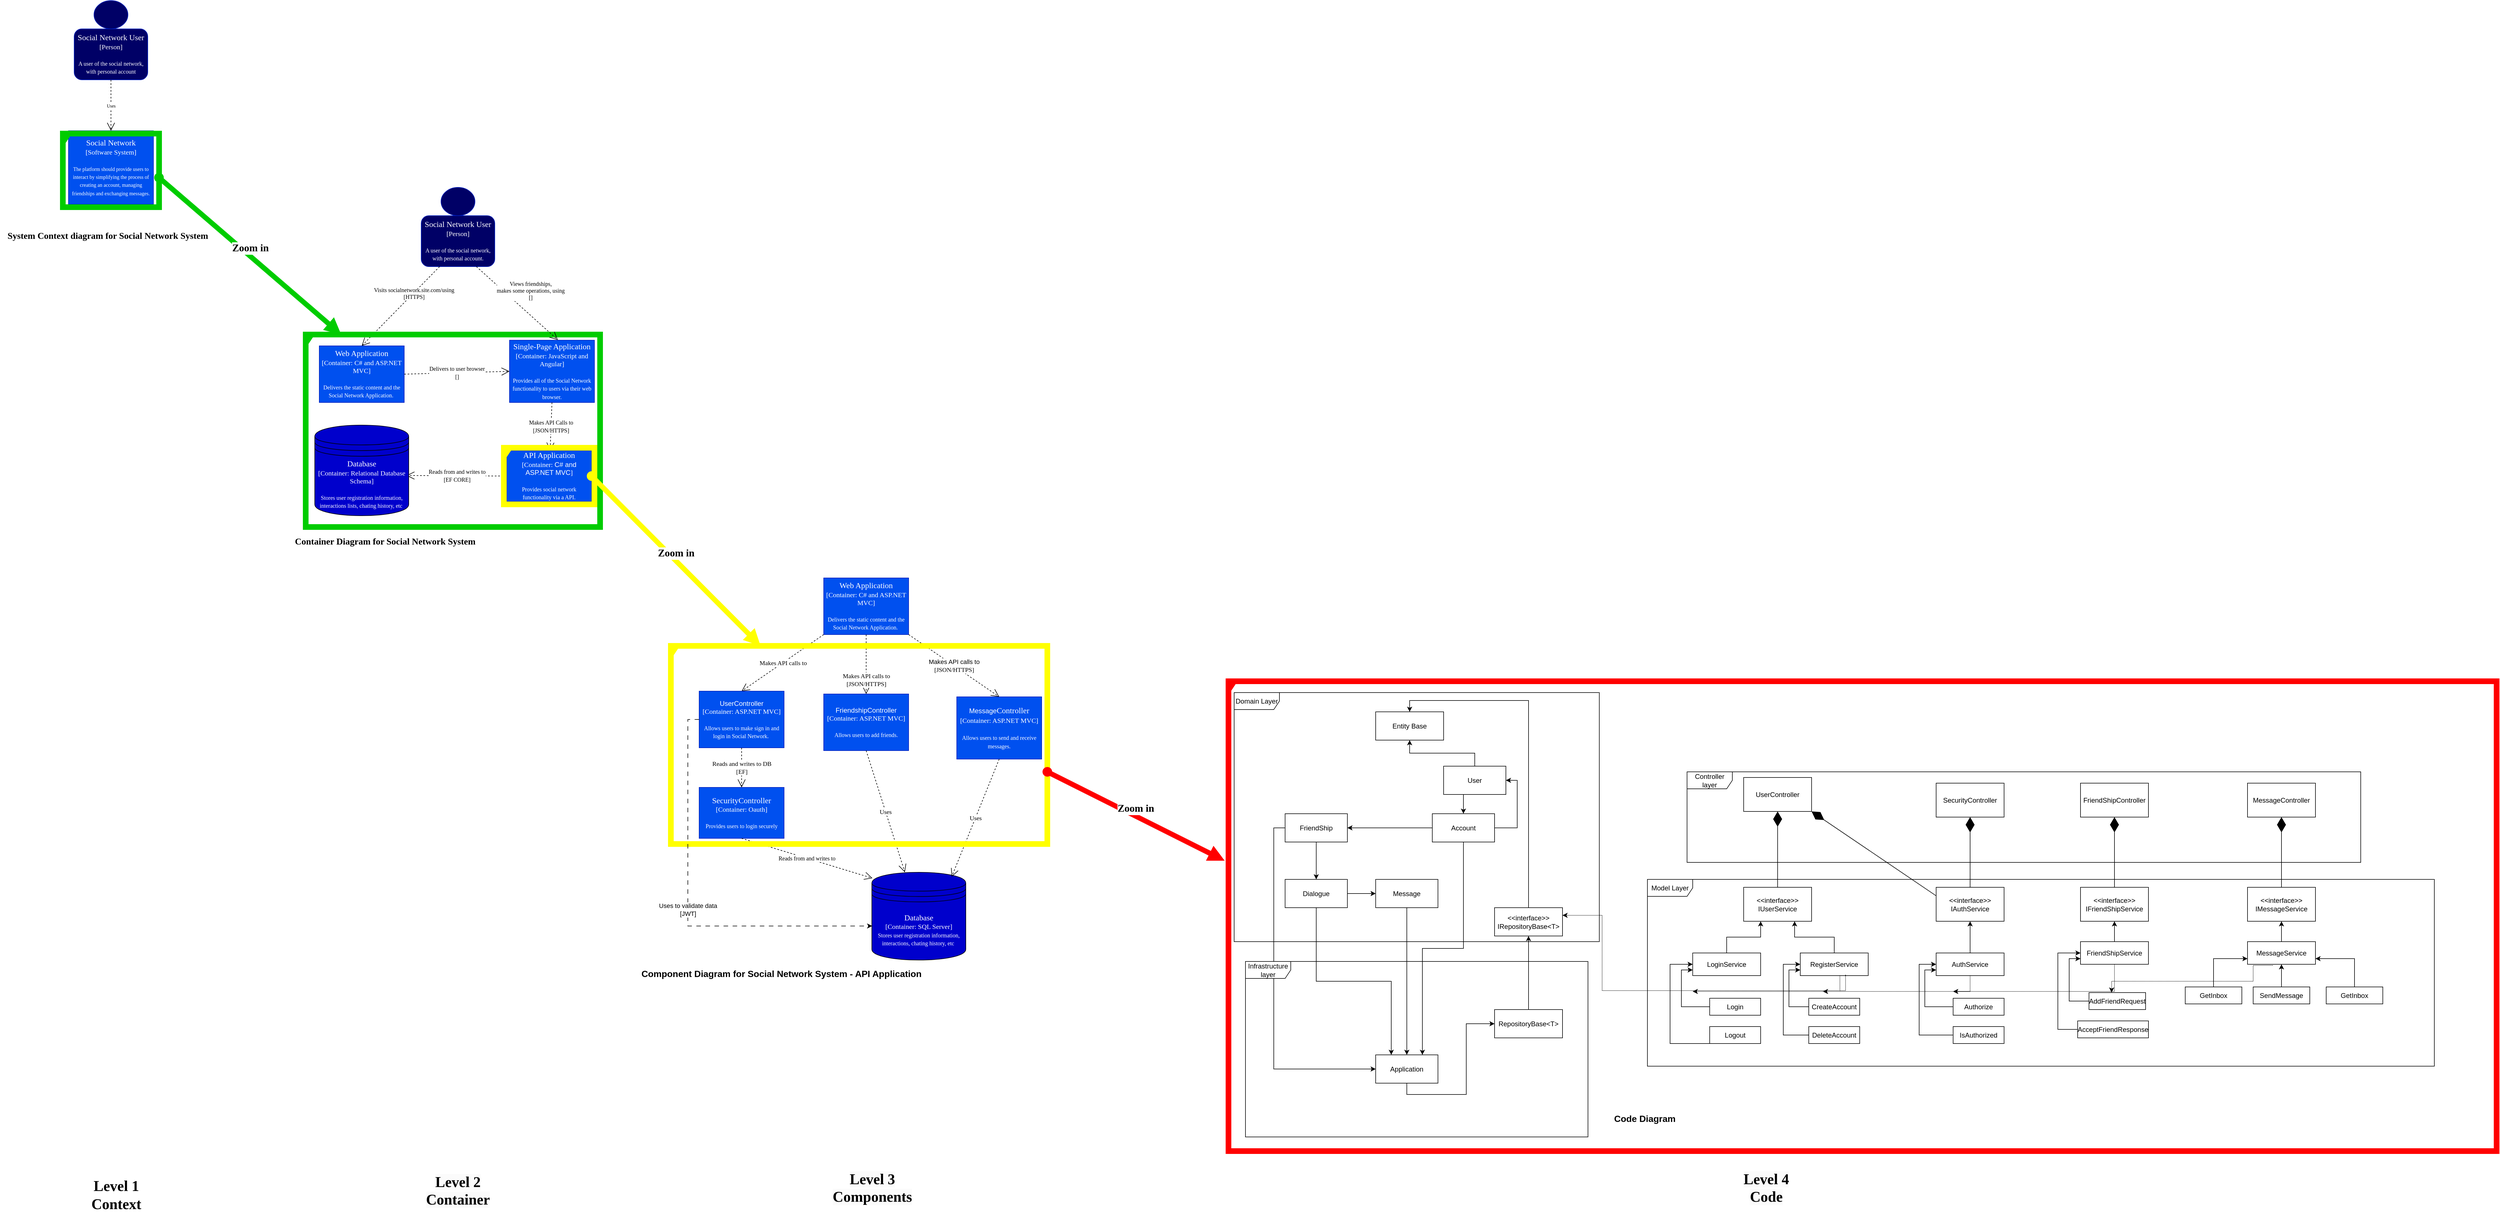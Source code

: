 <mxfile version="22.0.3" type="device">
  <diagram name="Страница — 1" id="PFwNMbAUwVFmRPbhzIcL">
    <mxGraphModel dx="788" dy="968" grid="1" gridSize="10" guides="1" tooltips="1" connect="1" arrows="1" fold="1" page="1" pageScale="1" pageWidth="827" pageHeight="1169" math="0" shadow="0">
      <root>
        <mxCell id="0" />
        <mxCell id="1" parent="0" />
        <mxCell id="BY-3at06x09aHT966IcW-1" value="&lt;font face=&quot;Times New Roman&quot;&gt;&lt;font style=&quot;font-size: 14px;&quot;&gt;Social Network User&lt;/font&gt;&lt;br&gt;&lt;font style=&quot;font-size: 12px;&quot;&gt;[Person]&lt;br&gt;&lt;/font&gt;&lt;/font&gt;&lt;br&gt;&lt;font face=&quot;Verdana&quot; style=&quot;font-size: 10px;&quot;&gt;A user of the social network, with personal account&lt;/font&gt;" style="rounded=1;whiteSpace=wrap;html=1;fillColor=#000066;fontColor=#ffffff;strokeColor=#001DBC;" parent="1" vertex="1">
          <mxGeometry x="1151" y="70" width="130" height="90" as="geometry" />
        </mxCell>
        <mxCell id="BY-3at06x09aHT966IcW-2" value="" style="ellipse;whiteSpace=wrap;html=1;fillColor=#000066;fontColor=#ffffff;strokeColor=#001DBC;" parent="1" vertex="1">
          <mxGeometry x="1186" y="20" width="60" height="50" as="geometry" />
        </mxCell>
        <mxCell id="BY-3at06x09aHT966IcW-5" value="&lt;font face=&quot;Verdana&quot;&gt;&lt;span style=&quot;font-size: 8px;&quot;&gt;Uses&lt;/span&gt;&lt;/font&gt;" style="endArrow=open;endSize=12;dashed=1;html=1;rounded=0;exitX=0.5;exitY=1;exitDx=0;exitDy=0;" parent="1" source="BY-3at06x09aHT966IcW-1" edge="1">
          <mxGeometry width="160" relative="1" as="geometry">
            <mxPoint x="1151" y="190" as="sourcePoint" />
            <mxPoint x="1216" y="250" as="targetPoint" />
          </mxGeometry>
        </mxCell>
        <mxCell id="BY-3at06x09aHT966IcW-6" value="&lt;font style=&quot;&quot; face=&quot;Times New Roman&quot;&gt;&lt;span style=&quot;font-size: 14px;&quot;&gt;Social Network&lt;/span&gt;&lt;br&gt;&lt;font style=&quot;font-size: 12px;&quot;&gt;[Software System]&lt;/font&gt;&lt;/font&gt;&lt;br&gt;&lt;br&gt;&lt;font style=&quot;font-size: 9px;&quot;&gt;&lt;font style=&quot;font-size: 9px;&quot; face=&quot;Verdana&quot;&gt;The platform should provide users to interact by simplifying the process of creating an account, managing friendships and exchanging messages&lt;/font&gt;.&lt;/font&gt;" style="html=1;whiteSpace=wrap;fillColor=#0050ef;fontColor=#ffffff;strokeColor=#001DBC;" parent="1" vertex="1">
          <mxGeometry x="1141" y="250" width="150" height="130" as="geometry" />
        </mxCell>
        <mxCell id="BY-3at06x09aHT966IcW-10" value="&lt;font face=&quot;Times New Roman&quot; style=&quot;font-size: 18px;&quot;&gt;&lt;b&gt;Zoom in&lt;/b&gt;&lt;/font&gt;" style="html=1;verticalAlign=bottom;startArrow=oval;startFill=1;endArrow=block;startSize=8;curved=0;rounded=0;exitX=0.999;exitY=0.598;exitDx=0;exitDy=0;strokeWidth=9;strokeColor=#00CC00;exitPerimeter=0;" parent="1" source="BY-3at06x09aHT966IcW-58" target="BY-3at06x09aHT966IcW-32" edge="1">
          <mxGeometry width="60" relative="1" as="geometry">
            <mxPoint x="1300" y="680" as="sourcePoint" />
            <mxPoint x="1700" y="1090" as="targetPoint" />
          </mxGeometry>
        </mxCell>
        <mxCell id="BY-3at06x09aHT966IcW-11" value="System Context diagram for Social Network System" style="text;html=1;align=center;verticalAlign=middle;resizable=0;points=[];autosize=1;strokeColor=none;fillColor=none;fontStyle=1;fontFamily=Times New Roman;fontSize=16;" parent="1" vertex="1">
          <mxGeometry x="1020" y="420" width="380" height="30" as="geometry" />
        </mxCell>
        <mxCell id="BY-3at06x09aHT966IcW-12" value="Level 1&lt;br style=&quot;font-size: 26px;&quot;&gt;Context" style="text;html=1;align=center;verticalAlign=middle;resizable=0;points=[];autosize=1;strokeColor=none;fillColor=none;fontSize=26;fontStyle=1;fontFamily=Times New Roman;" parent="1" vertex="1">
          <mxGeometry x="1170" y="2090" width="110" height="80" as="geometry" />
        </mxCell>
        <mxCell id="BY-3at06x09aHT966IcW-18" value="&lt;font face=&quot;Times New Roman&quot;&gt;&lt;font style=&quot;font-size: 14px;&quot;&gt;Social Network User&lt;/font&gt;&lt;br&gt;[Person]&lt;br&gt;&lt;/font&gt;&lt;br&gt;&lt;font face=&quot;Verdana&quot; style=&quot;font-size: 10px;&quot;&gt;A user of the social network, with personal account.&lt;/font&gt;" style="rounded=1;whiteSpace=wrap;html=1;fillColor=#000066;fontColor=#ffffff;strokeColor=#001DBC;" parent="1" vertex="1">
          <mxGeometry x="1764" y="400" width="130" height="90" as="geometry" />
        </mxCell>
        <mxCell id="BY-3at06x09aHT966IcW-19" value="" style="ellipse;whiteSpace=wrap;html=1;fillColor=#000066;fontColor=#ffffff;strokeColor=#001DBC;" parent="1" vertex="1">
          <mxGeometry x="1799" y="350" width="60" height="50" as="geometry" />
        </mxCell>
        <mxCell id="BY-3at06x09aHT966IcW-22" value="&lt;font face=&quot;Verdana&quot;&gt;Visits socialnetwork.site.com/using&lt;br&gt;[HTTPS]&lt;br&gt;&lt;/font&gt;" style="endArrow=open;endSize=12;dashed=1;html=1;rounded=0;exitX=0.25;exitY=1;exitDx=0;exitDy=0;entryX=0.5;entryY=0;entryDx=0;entryDy=0;fontSize=10;" parent="1" source="BY-3at06x09aHT966IcW-18" target="BY-3at06x09aHT966IcW-23" edge="1">
          <mxGeometry x="-0.333" width="160" relative="1" as="geometry">
            <mxPoint x="1580" y="460" as="sourcePoint" />
            <mxPoint x="1659" y="640" as="targetPoint" />
            <mxPoint as="offset" />
          </mxGeometry>
        </mxCell>
        <mxCell id="BY-3at06x09aHT966IcW-23" value="&lt;font face=&quot;Times New Roman&quot; style=&quot;&quot;&gt;&lt;font style=&quot;font-size: 14px;&quot;&gt;Web Application&lt;/font&gt;&lt;br&gt;&lt;font style=&quot;font-size: 12px;&quot;&gt;[Container: C# and ASP.NET MVC]&lt;br&gt;&lt;/font&gt;&lt;/font&gt;&lt;font style=&quot;font-size: 11px;&quot;&gt;&lt;br&gt;&lt;/font&gt;&lt;font size=&quot;1&quot; face=&quot;Verdana&quot;&gt;Delivers the static content and the Social Network Application.&amp;nbsp;&lt;/font&gt;" style="html=1;whiteSpace=wrap;fillColor=#0050ef;fontColor=#ffffff;strokeColor=#001DBC;" parent="1" vertex="1">
          <mxGeometry x="1584" y="630" width="150" height="100" as="geometry" />
        </mxCell>
        <mxCell id="BY-3at06x09aHT966IcW-24" value="&lt;font face=&quot;Verdana&quot; style=&quot;font-size: 10px;&quot;&gt;Delivers to user browser&lt;br&gt;[]&lt;br&gt;&lt;/font&gt;" style="endArrow=open;endSize=12;dashed=1;html=1;rounded=0;exitX=1;exitY=0.5;exitDx=0;exitDy=0;entryX=0;entryY=0.5;entryDx=0;entryDy=0;" parent="1" source="BY-3at06x09aHT966IcW-23" target="BY-3at06x09aHT966IcW-25" edge="1">
          <mxGeometry x="0.004" width="160" relative="1" as="geometry">
            <mxPoint x="1470" y="570" as="sourcePoint" />
            <mxPoint x="1500" y="645" as="targetPoint" />
            <mxPoint as="offset" />
          </mxGeometry>
        </mxCell>
        <mxCell id="BY-3at06x09aHT966IcW-25" value="&lt;font face=&quot;Times New Roman&quot; style=&quot;&quot;&gt;&lt;font style=&quot;font-size: 14px;&quot;&gt;Single-Page Application&lt;/font&gt;&lt;br&gt;&lt;font style=&quot;font-size: 12px;&quot;&gt;[Container: JavaScript and Angular]&lt;br&gt;&lt;/font&gt;&lt;/font&gt;&lt;br&gt;&lt;font size=&quot;1&quot; face=&quot;Verdana&quot;&gt;Provides all of the Social Network functionality to users via their web browser.&lt;/font&gt;" style="html=1;whiteSpace=wrap;fillColor=#0050ef;fontColor=#ffffff;strokeColor=#001DBC;" parent="1" vertex="1">
          <mxGeometry x="1920" y="620" width="150" height="110" as="geometry" />
        </mxCell>
        <mxCell id="BY-3at06x09aHT966IcW-26" value="&lt;font face=&quot;Times New Roman&quot;&gt;&lt;font style=&quot;font-size: 14px;&quot;&gt;API Application&lt;/font&gt;&lt;br&gt;&lt;font style=&quot;font-size: 12px;&quot;&gt;[Container:&amp;nbsp;&lt;/font&gt;&lt;/font&gt;C# and ASP.NET MVC&lt;font face=&quot;Times New Roman&quot;&gt;&lt;font style=&quot;font-size: 12px;&quot;&gt;]&lt;br&gt;&lt;/font&gt;&lt;/font&gt;&lt;br&gt;&lt;font face=&quot;Verdana&quot;&gt;&lt;font size=&quot;1&quot; style=&quot;&quot;&gt;Provides social network functionality via a API&lt;/font&gt;&lt;font style=&quot;font-size: 11px;&quot;&gt;.&lt;/font&gt;&lt;/font&gt;" style="html=1;whiteSpace=wrap;fillColor=#0050ef;fontColor=#ffffff;strokeColor=#001DBC;" parent="1" vertex="1">
          <mxGeometry x="1915" y="815" width="150" height="90" as="geometry" />
        </mxCell>
        <mxCell id="BY-3at06x09aHT966IcW-27" value="&lt;font face=&quot;Verdana&quot; style=&quot;font-size: 10px;&quot;&gt;Makes API Calls to&lt;br&gt;[JSON/HTTPS]&lt;br&gt;&lt;/font&gt;" style="endArrow=open;endSize=12;dashed=1;html=1;rounded=0;exitX=0.5;exitY=1;exitDx=0;exitDy=0;" parent="1" source="BY-3at06x09aHT966IcW-25" target="BY-3at06x09aHT966IcW-26" edge="1">
          <mxGeometry width="160" relative="1" as="geometry">
            <mxPoint x="1410" y="790" as="sourcePoint" />
            <mxPoint x="1570" y="790" as="targetPoint" />
          </mxGeometry>
        </mxCell>
        <mxCell id="BY-3at06x09aHT966IcW-29" value="&lt;font face=&quot;Verdana&quot; style=&quot;font-size: 10px;&quot;&gt;Reads from and writes to&lt;br&gt;[EF CORE]&lt;br&gt;&lt;/font&gt;" style="endArrow=open;endSize=12;dashed=1;html=1;rounded=0;exitX=0;exitY=0.5;exitDx=0;exitDy=0;entryX=0.976;entryY=0.556;entryDx=0;entryDy=0;entryPerimeter=0;" parent="1" source="BY-3at06x09aHT966IcW-26" target="BY-3at06x09aHT966IcW-45" edge="1">
          <mxGeometry x="-0.001" width="160" relative="1" as="geometry">
            <mxPoint x="1420" y="770" as="sourcePoint" />
            <mxPoint x="1734" y="860.0" as="targetPoint" />
            <mxPoint as="offset" />
          </mxGeometry>
        </mxCell>
        <mxCell id="BY-3at06x09aHT966IcW-30" value="Container Diagram for Social Network System" style="text;html=1;align=center;verticalAlign=middle;resizable=0;points=[];autosize=1;strokeColor=none;fillColor=none;fontStyle=1;fontFamily=Times New Roman;fontSize=16;" parent="1" vertex="1">
          <mxGeometry x="1530" y="960" width="340" height="30" as="geometry" />
        </mxCell>
        <mxCell id="BY-3at06x09aHT966IcW-31" value="&lt;span style=&quot;color: rgb(0, 0, 0); font-family: &amp;quot;Times New Roman&amp;quot;; font-size: 26px; font-style: normal; font-variant-ligatures: normal; font-variant-caps: normal; font-weight: 700; letter-spacing: normal; orphans: 2; text-indent: 0px; text-transform: none; widows: 2; word-spacing: 0px; -webkit-text-stroke-width: 0px; background-color: rgb(251, 251, 251); text-decoration-thickness: initial; text-decoration-style: initial; text-decoration-color: initial; float: none; display: inline !important;&quot;&gt;Level 2&lt;/span&gt;&lt;br style=&quot;border-color: var(--border-color); color: rgb(0, 0, 0); font-family: &amp;quot;Times New Roman&amp;quot;; font-size: 26px; font-style: normal; font-variant-ligatures: normal; font-variant-caps: normal; font-weight: 700; letter-spacing: normal; orphans: 2; text-indent: 0px; text-transform: none; widows: 2; word-spacing: 0px; -webkit-text-stroke-width: 0px; background-color: rgb(251, 251, 251); text-decoration-thickness: initial; text-decoration-style: initial; text-decoration-color: initial;&quot;&gt;&lt;span style=&quot;color: rgb(0, 0, 0); font-family: &amp;quot;Times New Roman&amp;quot;; font-size: 26px; font-style: normal; font-variant-ligatures: normal; font-variant-caps: normal; font-weight: 700; letter-spacing: normal; orphans: 2; text-indent: 0px; text-transform: none; widows: 2; word-spacing: 0px; -webkit-text-stroke-width: 0px; background-color: rgb(251, 251, 251); text-decoration-thickness: initial; text-decoration-style: initial; text-decoration-color: initial; float: none; display: inline !important;&quot;&gt;Container&lt;/span&gt;" style="text;whiteSpace=wrap;html=1;align=center;" parent="1" vertex="1">
          <mxGeometry x="1769" y="2085" width="120" height="90" as="geometry" />
        </mxCell>
        <mxCell id="BY-3at06x09aHT966IcW-32" value="" style="shape=umlFrame;whiteSpace=wrap;html=1;pointerEvents=0;strokeColor=#00CC00;strokeWidth=10;fillColor=default;width=10;height=15;" parent="1" vertex="1">
          <mxGeometry x="1560" y="610" width="520" height="340" as="geometry" />
        </mxCell>
        <mxCell id="BY-3at06x09aHT966IcW-33" value="" style="shape=umlFrame;whiteSpace=wrap;html=1;pointerEvents=0;strokeColor=#FFFF00;strokeWidth=10;fillColor=default;width=10;height=15;" parent="1" vertex="1">
          <mxGeometry x="1910" y="810" width="160" height="100" as="geometry" />
        </mxCell>
        <mxCell id="BY-3at06x09aHT966IcW-35" value="&lt;font face=&quot;Times New Roman&quot; style=&quot;font-size: 18px;&quot;&gt;&lt;b&gt;Zoom in&lt;/b&gt;&lt;/font&gt;" style="html=1;verticalAlign=bottom;startArrow=oval;startFill=1;endArrow=block;startSize=8;curved=0;rounded=0;exitX=1;exitY=0.5;exitDx=0;exitDy=0;strokeWidth=9;strokeColor=#FFFF00;" parent="1" source="BY-3at06x09aHT966IcW-26" target="BY-3at06x09aHT966IcW-52" edge="1">
          <mxGeometry width="60" relative="1" as="geometry">
            <mxPoint x="2000" y="1230" as="sourcePoint" />
            <mxPoint x="2400" y="1640" as="targetPoint" />
          </mxGeometry>
        </mxCell>
        <mxCell id="BY-3at06x09aHT966IcW-36" value="&lt;font face=&quot;Times New Roman&quot; style=&quot;&quot;&gt;&lt;font style=&quot;font-size: 14px;&quot;&gt;Web Application&lt;/font&gt;&lt;br&gt;&lt;font style=&quot;font-size: 12px;&quot;&gt;[Container: C# and ASP.NET MVC]&lt;br&gt;&lt;/font&gt;&lt;/font&gt;&lt;font style=&quot;font-size: 11px;&quot;&gt;&lt;br&gt;&lt;/font&gt;&lt;font size=&quot;1&quot; face=&quot;Verdana&quot;&gt;Delivers the static content and the Social Network Application.&amp;nbsp;&lt;/font&gt;" style="html=1;whiteSpace=wrap;fillColor=#0050ef;fontColor=#ffffff;strokeColor=#001DBC;" parent="1" vertex="1">
          <mxGeometry x="2475" y="1040" width="150" height="100" as="geometry" />
        </mxCell>
        <mxCell id="BY-3at06x09aHT966IcW-37" value="&lt;font face=&quot;Verdana&quot;&gt;Makes API calls to&lt;/font&gt;" style="endArrow=open;endSize=12;dashed=1;html=1;rounded=0;exitX=0;exitY=1;exitDx=0;exitDy=0;entryX=0.5;entryY=0;entryDx=0;entryDy=0;" parent="1" source="BY-3at06x09aHT966IcW-36" target="BY-3at06x09aHT966IcW-38" edge="1">
          <mxGeometry x="0.002" width="160" relative="1" as="geometry">
            <mxPoint x="2095" y="990" as="sourcePoint" />
            <mxPoint x="2325" y="1230" as="targetPoint" />
            <mxPoint as="offset" />
          </mxGeometry>
        </mxCell>
        <mxCell id="BY-3at06x09aHT966IcW-38" value="&lt;font style=&quot;&quot;&gt;UserController&lt;font face=&quot;Times New Roman&quot;&gt;&lt;br&gt;&lt;font style=&quot;font-size: 12px;&quot;&gt;[Container: ASP.NET MVC]&lt;/font&gt;&lt;br&gt;&lt;/font&gt;&lt;br&gt;&lt;/font&gt;&lt;font size=&quot;1&quot; face=&quot;Verdana&quot;&gt;Allows users to make sign in and login&amp;nbsp;in Social Network.&amp;nbsp;&lt;/font&gt;" style="html=1;whiteSpace=wrap;fillColor=#0050ef;fontColor=#ffffff;strokeColor=#001DBC;" parent="1" vertex="1">
          <mxGeometry x="2255" y="1240" width="150" height="100" as="geometry" />
        </mxCell>
        <mxCell id="BY-3at06x09aHT966IcW-39" value="&lt;font style=&quot;&quot;&gt;&lt;font face=&quot;Times New Roman&quot;&gt;&lt;span style=&quot;font-size: 14px;&quot;&gt;SecurityController&lt;/span&gt;&lt;br&gt;&lt;font style=&quot;font-size: 12px;&quot;&gt;[Container: Oauth]&lt;/font&gt;&lt;br&gt;&lt;/font&gt;&lt;br&gt;&lt;/font&gt;&lt;font size=&quot;1&quot; face=&quot;Verdana&quot;&gt;Provides users to login securely&lt;/font&gt;" style="html=1;whiteSpace=wrap;fillColor=#0050ef;fontColor=#ffffff;strokeColor=#001DBC;" parent="1" vertex="1">
          <mxGeometry x="2255" y="1410" width="150" height="90" as="geometry" />
        </mxCell>
        <mxCell id="BY-3at06x09aHT966IcW-40" value="&lt;font face=&quot;Verdana&quot;&gt;Reads and writes to DB&lt;br&gt;[EF]&lt;br&gt;&lt;/font&gt;" style="endArrow=open;endSize=12;dashed=1;html=1;rounded=0;exitX=0.5;exitY=1;exitDx=0;exitDy=0;entryX=0.5;entryY=0;entryDx=0;entryDy=0;" parent="1" source="BY-3at06x09aHT966IcW-38" target="BY-3at06x09aHT966IcW-39" edge="1">
          <mxGeometry width="160" relative="1" as="geometry">
            <mxPoint x="2330" y="1320" as="sourcePoint" />
            <mxPoint x="2295" y="1400" as="targetPoint" />
          </mxGeometry>
        </mxCell>
        <mxCell id="BY-3at06x09aHT966IcW-41" value="&lt;font style=&quot;&quot;&gt;FriendshipController&lt;font style=&quot;&quot; face=&quot;Times New Roman&quot;&gt;&lt;br&gt;&lt;/font&gt;&lt;span style=&quot;font-size: 12px; font-family: &amp;quot;Times New Roman&amp;quot;;&quot;&gt;[Container: ASP.NET MVC]&lt;/span&gt;&lt;font style=&quot;font-size: 12px;&quot; face=&quot;Times New Roman&quot;&gt;&lt;span style=&quot;&quot;&gt;&lt;br&gt;&lt;/span&gt;&lt;/font&gt;&lt;br&gt;&lt;/font&gt;&lt;font size=&quot;1&quot; face=&quot;Verdana&quot;&gt;Allows users to add friends.&lt;/font&gt;" style="html=1;whiteSpace=wrap;fillColor=#0050ef;fontColor=#ffffff;strokeColor=#001DBC;" parent="1" vertex="1">
          <mxGeometry x="2475" y="1245" width="150" height="100" as="geometry" />
        </mxCell>
        <mxCell id="BY-3at06x09aHT966IcW-42" value="&lt;font face=&quot;Verdana&quot;&gt;Makes API calls to&lt;br&gt;[JSON/HTTPS]&lt;br&gt;&lt;/font&gt;" style="endArrow=open;endSize=12;dashed=1;html=1;rounded=0;exitX=0.5;exitY=1;exitDx=0;exitDy=0;entryX=0.5;entryY=0;entryDx=0;entryDy=0;" parent="1" source="BY-3at06x09aHT966IcW-36" target="BY-3at06x09aHT966IcW-41" edge="1">
          <mxGeometry x="0.545" width="160" relative="1" as="geometry">
            <mxPoint x="2375" y="1170" as="sourcePoint" />
            <mxPoint x="2340" y="1250" as="targetPoint" />
            <mxPoint y="-1" as="offset" />
          </mxGeometry>
        </mxCell>
        <mxCell id="BY-3at06x09aHT966IcW-43" value="&lt;font face=&quot;Verdana&quot;&gt;Uses&lt;/font&gt;" style="endArrow=open;endSize=12;dashed=1;html=1;rounded=0;exitX=0.5;exitY=1;exitDx=0;exitDy=0;" parent="1" source="BY-3at06x09aHT966IcW-41" target="BY-3at06x09aHT966IcW-46" edge="1">
          <mxGeometry width="160" relative="1" as="geometry">
            <mxPoint x="2535" y="1350" as="sourcePoint" />
            <mxPoint x="2535" y="1444" as="targetPoint" />
          </mxGeometry>
        </mxCell>
        <mxCell id="BY-3at06x09aHT966IcW-45" value="&lt;font style=&quot;border-color: var(--border-color); color: rgb(255, 255, 255);&quot; face=&quot;Times New Roman&quot;&gt;&lt;font style=&quot;border-color: var(--border-color); font-size: 14px;&quot;&gt;Database&lt;/font&gt;&lt;br style=&quot;border-color: var(--border-color);&quot;&gt;[Container: Relational Database Schema]&lt;br&gt;&lt;/font&gt;&lt;br style=&quot;border-color: var(--border-color); color: rgb(255, 255, 255);&quot;&gt;&lt;font style=&quot;border-color: var(--border-color); color: rgb(255, 255, 255); font-size: 10px;&quot; face=&quot;Verdana&quot;&gt;Stores user registration information, interactions lists, chating history, etc&amp;nbsp;&lt;/font&gt;" style="shape=datastore;whiteSpace=wrap;html=1;fillColor=#0000CC;" parent="1" vertex="1">
          <mxGeometry x="1576" y="770" width="166" height="160" as="geometry" />
        </mxCell>
        <mxCell id="BY-3at06x09aHT966IcW-46" value="&lt;font style=&quot;border-color: var(--border-color); color: rgb(255, 255, 255);&quot; face=&quot;Times New Roman&quot;&gt;&lt;font style=&quot;border-color: var(--border-color); font-size: 14px;&quot;&gt;Database&lt;/font&gt;&lt;br style=&quot;border-color: var(--border-color);&quot;&gt;[Container: SQL Server]&lt;/font&gt;&lt;br style=&quot;border-color: var(--border-color); color: rgb(255, 255, 255);&quot;&gt;&lt;font style=&quot;border-color: var(--border-color); color: rgb(255, 255, 255); font-size: 10px;&quot; face=&quot;Verdana&quot;&gt;Stores user registration information, interactions, chating history, etc&amp;nbsp;&lt;/font&gt;" style="shape=datastore;whiteSpace=wrap;html=1;fillColor=#0000CC;" parent="1" vertex="1">
          <mxGeometry x="2560" y="1560" width="166" height="155" as="geometry" />
        </mxCell>
        <mxCell id="BY-3at06x09aHT966IcW-48" value="&lt;font face=&quot;Verdana&quot; style=&quot;font-size: 10px;&quot;&gt;Reads from and writes to&lt;/font&gt;" style="endArrow=open;endSize=12;dashed=1;html=1;rounded=0;exitX=0.5;exitY=1;exitDx=0;exitDy=0;entryX=0.006;entryY=0.067;entryDx=0;entryDy=0;entryPerimeter=0;" parent="1" source="BY-3at06x09aHT966IcW-39" target="BY-3at06x09aHT966IcW-46" edge="1">
          <mxGeometry x="-0.001" width="160" relative="1" as="geometry">
            <mxPoint x="2276" y="1630" as="sourcePoint" />
            <mxPoint x="2086" y="1638" as="targetPoint" />
            <mxPoint as="offset" />
          </mxGeometry>
        </mxCell>
        <mxCell id="BY-3at06x09aHT966IcW-49" value="&lt;font style=&quot;&quot;&gt;Message&lt;font face=&quot;Times New Roman&quot;&gt;&lt;font style=&quot;font-size: 14px;&quot;&gt;Controller&lt;/font&gt;&lt;br&gt;&lt;/font&gt;&lt;span style=&quot;font-family: &amp;quot;Times New Roman&amp;quot;;&quot;&gt;&lt;font style=&quot;font-size: 12px;&quot;&gt;[Container: ASP.NET MVC]&lt;/font&gt;&lt;/span&gt;&lt;font face=&quot;Times New Roman&quot;&gt;&lt;span style=&quot;font-size: 14px;&quot;&gt;&lt;br&gt;&lt;/span&gt;&lt;/font&gt;&lt;br&gt;&lt;/font&gt;&lt;font size=&quot;1&quot; face=&quot;Verdana&quot;&gt;Allows users to send and receive messages.&lt;/font&gt;" style="html=1;whiteSpace=wrap;fillColor=#0050ef;fontColor=#ffffff;strokeColor=#001DBC;" parent="1" vertex="1">
          <mxGeometry x="2710" y="1250" width="150" height="110" as="geometry" />
        </mxCell>
        <mxCell id="BY-3at06x09aHT966IcW-50" value="Makes API calls to&lt;br style=&quot;border-color: var(--border-color); font-family: Verdana;&quot;&gt;&lt;span style=&quot;font-family: Verdana;&quot;&gt;[JSON/HTTPS]&lt;/span&gt;" style="endArrow=open;endSize=12;dashed=1;html=1;rounded=0;exitX=1;exitY=1;exitDx=0;exitDy=0;entryX=0.5;entryY=0;entryDx=0;entryDy=0;" parent="1" source="BY-3at06x09aHT966IcW-36" target="BY-3at06x09aHT966IcW-49" edge="1">
          <mxGeometry width="160" relative="1" as="geometry">
            <mxPoint x="2635" y="1150" as="sourcePoint" />
            <mxPoint x="2560" y="1250" as="targetPoint" />
          </mxGeometry>
        </mxCell>
        <mxCell id="BY-3at06x09aHT966IcW-51" value="&lt;font face=&quot;Verdana&quot;&gt;Uses&lt;/font&gt;" style="endArrow=open;endSize=12;dashed=1;html=1;rounded=0;exitX=0.5;exitY=1;exitDx=0;exitDy=0;entryX=0.85;entryY=0.05;entryDx=0;entryDy=0;entryPerimeter=0;" parent="1" source="BY-3at06x09aHT966IcW-49" target="BY-3at06x09aHT966IcW-46" edge="1">
          <mxGeometry width="160" relative="1" as="geometry">
            <mxPoint x="2749" y="1340" as="sourcePoint" />
            <mxPoint x="2751" y="1434" as="targetPoint" />
          </mxGeometry>
        </mxCell>
        <mxCell id="BY-3at06x09aHT966IcW-52" value="" style="shape=umlFrame;whiteSpace=wrap;html=1;pointerEvents=0;strokeColor=#FFFF00;strokeWidth=10;fillColor=default;width=10;height=15;" parent="1" vertex="1">
          <mxGeometry x="2205" y="1160" width="665" height="350" as="geometry" />
        </mxCell>
        <mxCell id="BY-3at06x09aHT966IcW-53" value="&lt;span style=&quot;border-color: var(--border-color); color: rgb(0, 0, 0); font-style: normal; font-variant-ligatures: normal; font-variant-caps: normal; letter-spacing: normal; orphans: 2; text-indent: 0px; text-transform: none; widows: 2; word-spacing: 0px; -webkit-text-stroke-width: 0px; text-decoration-thickness: initial; text-decoration-style: initial; text-decoration-color: initial; font-family: &amp;quot;Times New Roman&amp;quot;; font-size: 26px; font-weight: 700; background-color: rgb(251, 251, 251); float: none; display: inline !important;&quot;&gt;Level 3&lt;/span&gt;&lt;br style=&quot;border-color: var(--border-color); color: rgb(0, 0, 0); font-style: normal; font-variant-ligatures: normal; font-variant-caps: normal; letter-spacing: normal; orphans: 2; text-indent: 0px; text-transform: none; widows: 2; word-spacing: 0px; -webkit-text-stroke-width: 0px; text-decoration-thickness: initial; text-decoration-style: initial; text-decoration-color: initial; font-family: &amp;quot;Times New Roman&amp;quot;; font-size: 26px; font-weight: 700; background-color: rgb(251, 251, 251);&quot;&gt;&lt;span style=&quot;border-color: var(--border-color); color: rgb(0, 0, 0); font-style: normal; font-variant-ligatures: normal; font-variant-caps: normal; letter-spacing: normal; orphans: 2; text-indent: 0px; text-transform: none; widows: 2; word-spacing: 0px; -webkit-text-stroke-width: 0px; text-decoration-thickness: initial; text-decoration-style: initial; text-decoration-color: initial; font-family: &amp;quot;Times New Roman&amp;quot;; font-size: 26px; font-weight: 700; background-color: rgb(251, 251, 251); float: none; display: inline !important;&quot;&gt;Components&lt;/span&gt;" style="text;whiteSpace=wrap;html=1;align=center;" parent="1" vertex="1">
          <mxGeometry x="2486" y="2080" width="150" height="90" as="geometry" />
        </mxCell>
        <mxCell id="BY-3at06x09aHT966IcW-56" value="" style="shape=umlFrame;whiteSpace=wrap;html=1;pointerEvents=0;strokeColor=#FF0000;strokeWidth=10;fillColor=default;width=10;height=15;" parent="1" vertex="1">
          <mxGeometry x="3190" y="1222.5" width="2240" height="830" as="geometry" />
        </mxCell>
        <mxCell id="BY-3at06x09aHT966IcW-57" value="&lt;span style=&quot;border-color: var(--border-color); color: rgb(0, 0, 0); font-style: normal; font-variant-ligatures: normal; font-variant-caps: normal; letter-spacing: normal; orphans: 2; text-indent: 0px; text-transform: none; widows: 2; word-spacing: 0px; -webkit-text-stroke-width: 0px; text-decoration-thickness: initial; text-decoration-style: initial; text-decoration-color: initial; font-family: &amp;quot;Times New Roman&amp;quot;; font-size: 26px; font-weight: 700; background-color: rgb(251, 251, 251); float: none; display: inline !important;&quot;&gt;Level 4&lt;/span&gt;&lt;br style=&quot;border-color: var(--border-color); color: rgb(0, 0, 0); font-style: normal; font-variant-ligatures: normal; font-variant-caps: normal; letter-spacing: normal; orphans: 2; text-indent: 0px; text-transform: none; widows: 2; word-spacing: 0px; -webkit-text-stroke-width: 0px; text-decoration-thickness: initial; text-decoration-style: initial; text-decoration-color: initial; font-family: &amp;quot;Times New Roman&amp;quot;; font-size: 26px; font-weight: 700; background-color: rgb(251, 251, 251);&quot;&gt;&lt;span style=&quot;border-color: var(--border-color); color: rgb(0, 0, 0); font-style: normal; font-variant-ligatures: normal; font-variant-caps: normal; letter-spacing: normal; orphans: 2; text-indent: 0px; text-transform: none; widows: 2; word-spacing: 0px; -webkit-text-stroke-width: 0px; text-decoration-thickness: initial; text-decoration-style: initial; text-decoration-color: initial; font-family: &amp;quot;Times New Roman&amp;quot;; font-size: 26px; font-weight: 700; background-color: rgb(251, 251, 251); float: none; display: inline !important;&quot;&gt;Code&lt;/span&gt;" style="text;whiteSpace=wrap;html=1;align=center;" parent="1" vertex="1">
          <mxGeometry x="4065" y="2080" width="150" height="90" as="geometry" />
        </mxCell>
        <mxCell id="BY-3at06x09aHT966IcW-58" value="" style="shape=umlFrame;whiteSpace=wrap;html=1;pointerEvents=0;strokeColor=#00CC00;strokeWidth=10;fillColor=default;width=10;height=15;" parent="1" vertex="1">
          <mxGeometry x="1131" y="255" width="170" height="130" as="geometry" />
        </mxCell>
        <mxCell id="BY-3at06x09aHT966IcW-59" value="Component Diagram for Social Network System - API Application" style="text;html=1;align=center;verticalAlign=middle;resizable=0;points=[];autosize=1;strokeColor=none;fillColor=none;fontStyle=1;fontSize=16;" parent="1" vertex="1">
          <mxGeometry x="2140" y="1724" width="520" height="30" as="geometry" />
        </mxCell>
        <mxCell id="XlqtxUfu8w-gP25Wh8O6-4" value="&lt;font face=&quot;Verdana&quot;&gt;Views friendships, &lt;br&gt;makes some operations, using&lt;br&gt;[]&lt;br&gt;&lt;/font&gt;" style="endArrow=open;endSize=12;dashed=1;html=1;rounded=0;exitX=0.75;exitY=1;exitDx=0;exitDy=0;entryX=0.569;entryY=-0.005;entryDx=0;entryDy=0;fontSize=10;entryPerimeter=0;" edge="1" parent="1" source="BY-3at06x09aHT966IcW-18" target="BY-3at06x09aHT966IcW-25">
          <mxGeometry x="0.02" y="33" width="160" relative="1" as="geometry">
            <mxPoint x="1815" y="500" as="sourcePoint" />
            <mxPoint x="1669" y="640" as="targetPoint" />
            <mxPoint y="1" as="offset" />
          </mxGeometry>
        </mxCell>
        <mxCell id="XlqtxUfu8w-gP25Wh8O6-7" value="Uses to validate data&lt;br&gt;[JWT]" style="edgeStyle=orthogonalEdgeStyle;rounded=0;orthogonalLoop=1;jettySize=auto;html=1;exitX=0;exitY=0.5;exitDx=0;exitDy=0;entryX=0.004;entryY=0.612;entryDx=0;entryDy=0;entryPerimeter=0;dashed=1;dashPattern=8 8;" edge="1" parent="1" source="BY-3at06x09aHT966IcW-38" target="BY-3at06x09aHT966IcW-46">
          <mxGeometry relative="1" as="geometry" />
        </mxCell>
        <mxCell id="XlqtxUfu8w-gP25Wh8O6-8" value="UserController" style="rounded=0;whiteSpace=wrap;html=1;" vertex="1" parent="1">
          <mxGeometry x="4100" y="1392.5" width="120" height="60" as="geometry" />
        </mxCell>
        <mxCell id="XlqtxUfu8w-gP25Wh8O6-9" value="SecurityController" style="rounded=0;whiteSpace=wrap;html=1;" vertex="1" parent="1">
          <mxGeometry x="4440" y="1402.5" width="120" height="60" as="geometry" />
        </mxCell>
        <mxCell id="XlqtxUfu8w-gP25Wh8O6-10" value="FriendShipController" style="rounded=0;whiteSpace=wrap;html=1;" vertex="1" parent="1">
          <mxGeometry x="4695" y="1402.5" width="120" height="60" as="geometry" />
        </mxCell>
        <mxCell id="XlqtxUfu8w-gP25Wh8O6-11" value="MessageController" style="rounded=0;whiteSpace=wrap;html=1;" vertex="1" parent="1">
          <mxGeometry x="4990" y="1402.5" width="120" height="60" as="geometry" />
        </mxCell>
        <mxCell id="XlqtxUfu8w-gP25Wh8O6-12" value="Controller layer" style="shape=umlFrame;whiteSpace=wrap;html=1;pointerEvents=0;width=80;height=30;" vertex="1" parent="1">
          <mxGeometry x="4000" y="1382.5" width="1190" height="160" as="geometry" />
        </mxCell>
        <mxCell id="XlqtxUfu8w-gP25Wh8O6-13" value="" style="endArrow=diamondThin;endFill=1;endSize=24;html=1;rounded=0;entryX=0.5;entryY=1;entryDx=0;entryDy=0;exitX=0.5;exitY=0;exitDx=0;exitDy=0;" edge="1" parent="1" source="XlqtxUfu8w-gP25Wh8O6-14" target="XlqtxUfu8w-gP25Wh8O6-8">
          <mxGeometry width="160" relative="1" as="geometry">
            <mxPoint x="3988" y="1482.5" as="sourcePoint" />
            <mxPoint x="4198" y="1497.367" as="targetPoint" />
          </mxGeometry>
        </mxCell>
        <mxCell id="XlqtxUfu8w-gP25Wh8O6-14" value="&amp;lt;&amp;lt;interface&amp;gt;&amp;gt;&lt;br&gt;IUserService" style="rounded=0;whiteSpace=wrap;html=1;" vertex="1" parent="1">
          <mxGeometry x="4100" y="1586.5" width="120" height="60" as="geometry" />
        </mxCell>
        <mxCell id="XlqtxUfu8w-gP25Wh8O6-26" style="edgeStyle=orthogonalEdgeStyle;rounded=0;orthogonalLoop=1;jettySize=auto;html=1;exitX=0.5;exitY=0;exitDx=0;exitDy=0;entryX=0.25;entryY=1;entryDx=0;entryDy=0;" edge="1" parent="1" source="XlqtxUfu8w-gP25Wh8O6-15" target="XlqtxUfu8w-gP25Wh8O6-14">
          <mxGeometry relative="1" as="geometry" />
        </mxCell>
        <mxCell id="XlqtxUfu8w-gP25Wh8O6-15" value="LoginService" style="rounded=0;whiteSpace=wrap;html=1;" vertex="1" parent="1">
          <mxGeometry x="4010" y="1702.5" width="120" height="40" as="geometry" />
        </mxCell>
        <mxCell id="XlqtxUfu8w-gP25Wh8O6-18" style="edgeStyle=orthogonalEdgeStyle;rounded=0;orthogonalLoop=1;jettySize=auto;html=1;exitX=0;exitY=0.5;exitDx=0;exitDy=0;entryX=0;entryY=0.75;entryDx=0;entryDy=0;" edge="1" parent="1" source="XlqtxUfu8w-gP25Wh8O6-16" target="XlqtxUfu8w-gP25Wh8O6-15">
          <mxGeometry relative="1" as="geometry" />
        </mxCell>
        <mxCell id="XlqtxUfu8w-gP25Wh8O6-16" value="Login" style="rounded=0;whiteSpace=wrap;html=1;" vertex="1" parent="1">
          <mxGeometry x="4040" y="1782.5" width="90" height="30" as="geometry" />
        </mxCell>
        <mxCell id="XlqtxUfu8w-gP25Wh8O6-19" style="edgeStyle=orthogonalEdgeStyle;rounded=0;orthogonalLoop=1;jettySize=auto;html=1;exitX=0;exitY=0.5;exitDx=0;exitDy=0;entryX=0;entryY=0.5;entryDx=0;entryDy=0;" edge="1" parent="1" source="XlqtxUfu8w-gP25Wh8O6-17" target="XlqtxUfu8w-gP25Wh8O6-15">
          <mxGeometry relative="1" as="geometry">
            <Array as="points">
              <mxPoint x="4040" y="1862.5" />
              <mxPoint x="3970" y="1862.5" />
              <mxPoint x="3970" y="1722.5" />
            </Array>
          </mxGeometry>
        </mxCell>
        <mxCell id="XlqtxUfu8w-gP25Wh8O6-17" value="Logout" style="rounded=0;whiteSpace=wrap;html=1;" vertex="1" parent="1">
          <mxGeometry x="4040" y="1832.5" width="90" height="30" as="geometry" />
        </mxCell>
        <mxCell id="XlqtxUfu8w-gP25Wh8O6-27" style="edgeStyle=orthogonalEdgeStyle;rounded=0;orthogonalLoop=1;jettySize=auto;html=1;exitX=0.5;exitY=0;exitDx=0;exitDy=0;entryX=0.75;entryY=1;entryDx=0;entryDy=0;" edge="1" parent="1" source="XlqtxUfu8w-gP25Wh8O6-21" target="XlqtxUfu8w-gP25Wh8O6-14">
          <mxGeometry relative="1" as="geometry" />
        </mxCell>
        <mxCell id="XlqtxUfu8w-gP25Wh8O6-21" value="RegisterService" style="rounded=0;whiteSpace=wrap;html=1;" vertex="1" parent="1">
          <mxGeometry x="4200" y="1702.5" width="120" height="40" as="geometry" />
        </mxCell>
        <mxCell id="XlqtxUfu8w-gP25Wh8O6-25" style="edgeStyle=orthogonalEdgeStyle;rounded=0;orthogonalLoop=1;jettySize=auto;html=1;exitX=0;exitY=0.5;exitDx=0;exitDy=0;entryX=0;entryY=0.75;entryDx=0;entryDy=0;" edge="1" parent="1" source="XlqtxUfu8w-gP25Wh8O6-22" target="XlqtxUfu8w-gP25Wh8O6-21">
          <mxGeometry relative="1" as="geometry" />
        </mxCell>
        <mxCell id="XlqtxUfu8w-gP25Wh8O6-22" value="CreateAccount" style="rounded=0;whiteSpace=wrap;html=1;" vertex="1" parent="1">
          <mxGeometry x="4215" y="1782.5" width="90" height="30" as="geometry" />
        </mxCell>
        <mxCell id="XlqtxUfu8w-gP25Wh8O6-24" style="edgeStyle=orthogonalEdgeStyle;rounded=0;orthogonalLoop=1;jettySize=auto;html=1;exitX=0;exitY=0.5;exitDx=0;exitDy=0;entryX=0;entryY=0.5;entryDx=0;entryDy=0;" edge="1" parent="1" source="XlqtxUfu8w-gP25Wh8O6-23" target="XlqtxUfu8w-gP25Wh8O6-21">
          <mxGeometry relative="1" as="geometry">
            <Array as="points">
              <mxPoint x="4170" y="1847.5" />
              <mxPoint x="4170" y="1722.5" />
            </Array>
          </mxGeometry>
        </mxCell>
        <mxCell id="XlqtxUfu8w-gP25Wh8O6-23" value="DeleteAccount" style="rounded=0;whiteSpace=wrap;html=1;" vertex="1" parent="1">
          <mxGeometry x="4215" y="1832.5" width="90" height="30" as="geometry" />
        </mxCell>
        <mxCell id="XlqtxUfu8w-gP25Wh8O6-29" value="&amp;lt;&amp;lt;interface&amp;gt;&amp;gt;&lt;br&gt;IAuthService" style="rounded=0;whiteSpace=wrap;html=1;" vertex="1" parent="1">
          <mxGeometry x="4440" y="1586.5" width="120" height="60" as="geometry" />
        </mxCell>
        <mxCell id="XlqtxUfu8w-gP25Wh8O6-36" style="edgeStyle=orthogonalEdgeStyle;rounded=0;orthogonalLoop=1;jettySize=auto;html=1;exitX=0.5;exitY=0;exitDx=0;exitDy=0;entryX=0.5;entryY=1;entryDx=0;entryDy=0;" edge="1" parent="1" source="XlqtxUfu8w-gP25Wh8O6-30" target="XlqtxUfu8w-gP25Wh8O6-29">
          <mxGeometry relative="1" as="geometry" />
        </mxCell>
        <mxCell id="XlqtxUfu8w-gP25Wh8O6-30" value="AuthService" style="rounded=0;whiteSpace=wrap;html=1;" vertex="1" parent="1">
          <mxGeometry x="4440" y="1702.5" width="120" height="40" as="geometry" />
        </mxCell>
        <mxCell id="XlqtxUfu8w-gP25Wh8O6-34" style="edgeStyle=orthogonalEdgeStyle;rounded=0;orthogonalLoop=1;jettySize=auto;html=1;exitX=0;exitY=0.5;exitDx=0;exitDy=0;entryX=0;entryY=0.75;entryDx=0;entryDy=0;" edge="1" parent="1" source="XlqtxUfu8w-gP25Wh8O6-31" target="XlqtxUfu8w-gP25Wh8O6-30">
          <mxGeometry relative="1" as="geometry" />
        </mxCell>
        <mxCell id="XlqtxUfu8w-gP25Wh8O6-31" value="Authorize" style="rounded=0;whiteSpace=wrap;html=1;" vertex="1" parent="1">
          <mxGeometry x="4470" y="1782.5" width="90" height="30" as="geometry" />
        </mxCell>
        <mxCell id="XlqtxUfu8w-gP25Wh8O6-35" style="edgeStyle=orthogonalEdgeStyle;rounded=0;orthogonalLoop=1;jettySize=auto;html=1;exitX=0;exitY=0.5;exitDx=0;exitDy=0;entryX=0;entryY=0.5;entryDx=0;entryDy=0;" edge="1" parent="1" source="XlqtxUfu8w-gP25Wh8O6-33" target="XlqtxUfu8w-gP25Wh8O6-30">
          <mxGeometry relative="1" as="geometry">
            <Array as="points">
              <mxPoint x="4410" y="1847.5" />
              <mxPoint x="4410" y="1722.5" />
            </Array>
          </mxGeometry>
        </mxCell>
        <mxCell id="XlqtxUfu8w-gP25Wh8O6-33" value="IsAuthorized" style="rounded=0;whiteSpace=wrap;html=1;" vertex="1" parent="1">
          <mxGeometry x="4470" y="1832.5" width="90" height="30" as="geometry" />
        </mxCell>
        <mxCell id="XlqtxUfu8w-gP25Wh8O6-37" value="" style="endArrow=diamondThin;endFill=1;endSize=24;html=1;rounded=0;entryX=1;entryY=1;entryDx=0;entryDy=0;exitX=0;exitY=0.25;exitDx=0;exitDy=0;" edge="1" parent="1" source="XlqtxUfu8w-gP25Wh8O6-29" target="XlqtxUfu8w-gP25Wh8O6-8">
          <mxGeometry width="160" relative="1" as="geometry">
            <mxPoint x="4324.41" y="1627" as="sourcePoint" />
            <mxPoint x="4324.41" y="1493" as="targetPoint" />
          </mxGeometry>
        </mxCell>
        <mxCell id="XlqtxUfu8w-gP25Wh8O6-38" value="" style="endArrow=diamondThin;endFill=1;endSize=24;html=1;rounded=0;entryX=0.5;entryY=1;entryDx=0;entryDy=0;exitX=0.5;exitY=0;exitDx=0;exitDy=0;" edge="1" parent="1" source="XlqtxUfu8w-gP25Wh8O6-29">
          <mxGeometry width="160" relative="1" as="geometry">
            <mxPoint x="4560" y="1611.5" as="sourcePoint" />
            <mxPoint x="4500" y="1462.5" as="targetPoint" />
          </mxGeometry>
        </mxCell>
        <mxCell id="XlqtxUfu8w-gP25Wh8O6-39" value="&amp;lt;&amp;lt;interface&amp;gt;&amp;gt;&lt;br&gt;IFriendShipService" style="rounded=0;whiteSpace=wrap;html=1;" vertex="1" parent="1">
          <mxGeometry x="4695" y="1586.5" width="120" height="60" as="geometry" />
        </mxCell>
        <mxCell id="XlqtxUfu8w-gP25Wh8O6-40" value="" style="endArrow=diamondThin;endFill=1;endSize=24;html=1;rounded=0;entryX=0.5;entryY=1;entryDx=0;entryDy=0;exitX=0.5;exitY=0;exitDx=0;exitDy=0;" edge="1" parent="1" source="XlqtxUfu8w-gP25Wh8O6-39" target="XlqtxUfu8w-gP25Wh8O6-10">
          <mxGeometry width="160" relative="1" as="geometry">
            <mxPoint x="4765" y="1596.5" as="sourcePoint" />
            <mxPoint x="4765" y="1472.5" as="targetPoint" />
          </mxGeometry>
        </mxCell>
        <mxCell id="XlqtxUfu8w-gP25Wh8O6-46" style="edgeStyle=orthogonalEdgeStyle;rounded=0;orthogonalLoop=1;jettySize=auto;html=1;exitX=0.5;exitY=0;exitDx=0;exitDy=0;entryX=0.5;entryY=1;entryDx=0;entryDy=0;" edge="1" parent="1" source="XlqtxUfu8w-gP25Wh8O6-41" target="XlqtxUfu8w-gP25Wh8O6-39">
          <mxGeometry relative="1" as="geometry" />
        </mxCell>
        <mxCell id="XlqtxUfu8w-gP25Wh8O6-41" value="FriendShipService" style="rounded=0;whiteSpace=wrap;html=1;" vertex="1" parent="1">
          <mxGeometry x="4695" y="1682.5" width="120" height="40" as="geometry" />
        </mxCell>
        <mxCell id="XlqtxUfu8w-gP25Wh8O6-44" style="edgeStyle=orthogonalEdgeStyle;rounded=0;orthogonalLoop=1;jettySize=auto;html=1;exitX=0;exitY=0.5;exitDx=0;exitDy=0;entryX=0;entryY=0.75;entryDx=0;entryDy=0;" edge="1" parent="1" source="XlqtxUfu8w-gP25Wh8O6-42" target="XlqtxUfu8w-gP25Wh8O6-41">
          <mxGeometry relative="1" as="geometry" />
        </mxCell>
        <mxCell id="XlqtxUfu8w-gP25Wh8O6-42" value="AddFriendRequest" style="rounded=0;whiteSpace=wrap;html=1;" vertex="1" parent="1">
          <mxGeometry x="4710" y="1772.5" width="100" height="30" as="geometry" />
        </mxCell>
        <mxCell id="XlqtxUfu8w-gP25Wh8O6-45" style="edgeStyle=orthogonalEdgeStyle;rounded=0;orthogonalLoop=1;jettySize=auto;html=1;exitX=0;exitY=0.5;exitDx=0;exitDy=0;entryX=0;entryY=0.5;entryDx=0;entryDy=0;" edge="1" parent="1" source="XlqtxUfu8w-gP25Wh8O6-43" target="XlqtxUfu8w-gP25Wh8O6-41">
          <mxGeometry relative="1" as="geometry">
            <Array as="points">
              <mxPoint x="4655" y="1837.5" />
              <mxPoint x="4655" y="1702.5" />
            </Array>
          </mxGeometry>
        </mxCell>
        <mxCell id="XlqtxUfu8w-gP25Wh8O6-43" value="AcceptFriendResponse" style="rounded=0;whiteSpace=wrap;html=1;" vertex="1" parent="1">
          <mxGeometry x="4690" y="1822.5" width="125" height="30" as="geometry" />
        </mxCell>
        <mxCell id="XlqtxUfu8w-gP25Wh8O6-47" value="" style="endArrow=diamondThin;endFill=1;endSize=24;html=1;rounded=0;entryX=0.5;entryY=1;entryDx=0;entryDy=0;exitX=0.5;exitY=0;exitDx=0;exitDy=0;exitPerimeter=0;" edge="1" parent="1" source="XlqtxUfu8w-gP25Wh8O6-48" target="XlqtxUfu8w-gP25Wh8O6-11">
          <mxGeometry width="160" relative="1" as="geometry">
            <mxPoint x="5049.29" y="1596.5" as="sourcePoint" />
            <mxPoint x="5049.29" y="1472.5" as="targetPoint" />
          </mxGeometry>
        </mxCell>
        <mxCell id="XlqtxUfu8w-gP25Wh8O6-48" value="&amp;lt;&amp;lt;interface&amp;gt;&amp;gt;&lt;br&gt;IMessageService" style="rounded=0;whiteSpace=wrap;html=1;" vertex="1" parent="1">
          <mxGeometry x="4990" y="1586.5" width="120" height="60" as="geometry" />
        </mxCell>
        <mxCell id="XlqtxUfu8w-gP25Wh8O6-50" style="edgeStyle=orthogonalEdgeStyle;rounded=0;orthogonalLoop=1;jettySize=auto;html=1;exitX=0.5;exitY=0;exitDx=0;exitDy=0;entryX=0.5;entryY=1;entryDx=0;entryDy=0;" edge="1" parent="1" source="XlqtxUfu8w-gP25Wh8O6-49" target="XlqtxUfu8w-gP25Wh8O6-48">
          <mxGeometry relative="1" as="geometry" />
        </mxCell>
        <mxCell id="XlqtxUfu8w-gP25Wh8O6-49" value="MessageService" style="rounded=0;whiteSpace=wrap;html=1;" vertex="1" parent="1">
          <mxGeometry x="4990" y="1682.5" width="120" height="40" as="geometry" />
        </mxCell>
        <mxCell id="XlqtxUfu8w-gP25Wh8O6-56" style="edgeStyle=orthogonalEdgeStyle;rounded=0;orthogonalLoop=1;jettySize=auto;html=1;exitX=0.5;exitY=0;exitDx=0;exitDy=0;entryX=0.5;entryY=1;entryDx=0;entryDy=0;" edge="1" parent="1" source="XlqtxUfu8w-gP25Wh8O6-51" target="XlqtxUfu8w-gP25Wh8O6-49">
          <mxGeometry relative="1" as="geometry" />
        </mxCell>
        <mxCell id="XlqtxUfu8w-gP25Wh8O6-51" value="SendMessage" style="rounded=0;whiteSpace=wrap;html=1;" vertex="1" parent="1">
          <mxGeometry x="5000" y="1762.5" width="100" height="30" as="geometry" />
        </mxCell>
        <mxCell id="XlqtxUfu8w-gP25Wh8O6-55" style="edgeStyle=orthogonalEdgeStyle;rounded=0;orthogonalLoop=1;jettySize=auto;html=1;exitX=0.5;exitY=0;exitDx=0;exitDy=0;entryX=0;entryY=0.75;entryDx=0;entryDy=0;" edge="1" parent="1" source="XlqtxUfu8w-gP25Wh8O6-53" target="XlqtxUfu8w-gP25Wh8O6-49">
          <mxGeometry relative="1" as="geometry" />
        </mxCell>
        <mxCell id="XlqtxUfu8w-gP25Wh8O6-53" value="GetInbox" style="rounded=0;whiteSpace=wrap;html=1;" vertex="1" parent="1">
          <mxGeometry x="4880" y="1762.5" width="100" height="30" as="geometry" />
        </mxCell>
        <mxCell id="XlqtxUfu8w-gP25Wh8O6-57" style="edgeStyle=orthogonalEdgeStyle;rounded=0;orthogonalLoop=1;jettySize=auto;html=1;exitX=0.5;exitY=0;exitDx=0;exitDy=0;entryX=1;entryY=0.75;entryDx=0;entryDy=0;" edge="1" parent="1" source="XlqtxUfu8w-gP25Wh8O6-54" target="XlqtxUfu8w-gP25Wh8O6-49">
          <mxGeometry relative="1" as="geometry" />
        </mxCell>
        <mxCell id="XlqtxUfu8w-gP25Wh8O6-54" value="GetInbox" style="rounded=0;whiteSpace=wrap;html=1;" vertex="1" parent="1">
          <mxGeometry x="5129" y="1762.5" width="100" height="30" as="geometry" />
        </mxCell>
        <mxCell id="XlqtxUfu8w-gP25Wh8O6-58" value="Model Layer" style="shape=umlFrame;whiteSpace=wrap;html=1;pointerEvents=0;width=80;height=30;" vertex="1" parent="1">
          <mxGeometry x="3930" y="1572.5" width="1390" height="330" as="geometry" />
        </mxCell>
        <mxCell id="XlqtxUfu8w-gP25Wh8O6-71" style="edgeStyle=orthogonalEdgeStyle;rounded=0;orthogonalLoop=1;jettySize=auto;html=1;exitX=0.5;exitY=1;exitDx=0;exitDy=0;entryX=0;entryY=0.5;entryDx=0;entryDy=0;" edge="1" parent="1" source="XlqtxUfu8w-gP25Wh8O6-59" target="XlqtxUfu8w-gP25Wh8O6-60">
          <mxGeometry relative="1" as="geometry" />
        </mxCell>
        <mxCell id="XlqtxUfu8w-gP25Wh8O6-59" value="Application" style="html=1;whiteSpace=wrap;" vertex="1" parent="1">
          <mxGeometry x="3450" y="1882.5" width="110" height="50" as="geometry" />
        </mxCell>
        <mxCell id="XlqtxUfu8w-gP25Wh8O6-62" style="edgeStyle=orthogonalEdgeStyle;rounded=0;orthogonalLoop=1;jettySize=auto;html=1;exitX=0.5;exitY=0;exitDx=0;exitDy=0;entryX=0.5;entryY=1;entryDx=0;entryDy=0;" edge="1" parent="1" source="XlqtxUfu8w-gP25Wh8O6-60" target="XlqtxUfu8w-gP25Wh8O6-61">
          <mxGeometry relative="1" as="geometry" />
        </mxCell>
        <mxCell id="XlqtxUfu8w-gP25Wh8O6-60" value="RepositoryBase&amp;lt;T&amp;gt;" style="html=1;whiteSpace=wrap;" vertex="1" parent="1">
          <mxGeometry x="3660" y="1802.5" width="120" height="50" as="geometry" />
        </mxCell>
        <mxCell id="XlqtxUfu8w-gP25Wh8O6-69" style="edgeStyle=orthogonalEdgeStyle;rounded=0;orthogonalLoop=1;jettySize=auto;html=1;exitX=0.5;exitY=0;exitDx=0;exitDy=0;entryX=0.5;entryY=0;entryDx=0;entryDy=0;" edge="1" parent="1" source="XlqtxUfu8w-gP25Wh8O6-61" target="XlqtxUfu8w-gP25Wh8O6-70">
          <mxGeometry relative="1" as="geometry">
            <mxPoint x="3689.647" y="1452.5" as="targetPoint" />
          </mxGeometry>
        </mxCell>
        <mxCell id="XlqtxUfu8w-gP25Wh8O6-61" value="&amp;lt;&amp;lt;interface&amp;gt;&amp;gt;&lt;br&gt;IRepositoryBase&amp;lt;T&amp;gt;" style="html=1;whiteSpace=wrap;" vertex="1" parent="1">
          <mxGeometry x="3660" y="1622.5" width="120" height="50" as="geometry" />
        </mxCell>
        <mxCell id="XlqtxUfu8w-gP25Wh8O6-65" style="edgeStyle=orthogonalEdgeStyle;rounded=0;orthogonalLoop=1;jettySize=auto;html=1;exitX=0.5;exitY=1;exitDx=0;exitDy=0;entryX=1;entryY=0.75;entryDx=0;entryDy=0;dashed=1;dashPattern=1 1;" edge="1" parent="1">
          <mxGeometry relative="1" as="geometry">
            <mxPoint x="4270" y="1742.5" as="sourcePoint" />
            <mxPoint x="4010" y="1770.5" as="targetPoint" />
            <Array as="points">
              <mxPoint x="4270" y="1770.5" />
            </Array>
          </mxGeometry>
        </mxCell>
        <mxCell id="XlqtxUfu8w-gP25Wh8O6-66" style="edgeStyle=orthogonalEdgeStyle;rounded=0;orthogonalLoop=1;jettySize=auto;html=1;exitX=0.5;exitY=1;exitDx=0;exitDy=0;entryX=1;entryY=0.75;entryDx=0;entryDy=0;dashed=1;dashPattern=1 1;" edge="1" parent="1">
          <mxGeometry relative="1" as="geometry">
            <mxPoint x="4500" y="1742.5" as="sourcePoint" />
            <mxPoint x="4240" y="1770.5" as="targetPoint" />
            <Array as="points">
              <mxPoint x="4500" y="1770.5" />
            </Array>
          </mxGeometry>
        </mxCell>
        <mxCell id="XlqtxUfu8w-gP25Wh8O6-67" style="edgeStyle=orthogonalEdgeStyle;rounded=0;orthogonalLoop=1;jettySize=auto;html=1;exitX=0.5;exitY=1;exitDx=0;exitDy=0;entryX=1;entryY=0.75;entryDx=0;entryDy=0;dashed=1;dashPattern=1 1;" edge="1" parent="1" source="XlqtxUfu8w-gP25Wh8O6-41">
          <mxGeometry relative="1" as="geometry">
            <mxPoint x="4730" y="1742.5" as="sourcePoint" />
            <mxPoint x="4470" y="1770.5" as="targetPoint" />
            <Array as="points">
              <mxPoint x="4755" y="1770.5" />
            </Array>
          </mxGeometry>
        </mxCell>
        <mxCell id="XlqtxUfu8w-gP25Wh8O6-68" style="edgeStyle=orthogonalEdgeStyle;rounded=0;orthogonalLoop=1;jettySize=auto;html=1;exitX=0.5;exitY=1;exitDx=0;exitDy=0;entryX=1;entryY=0.75;entryDx=0;entryDy=0;dashed=1;dashPattern=1 1;" edge="1" parent="1">
          <mxGeometry relative="1" as="geometry">
            <mxPoint x="5035" y="1724.5" as="sourcePoint" />
            <mxPoint x="4750" y="1772.5" as="targetPoint" />
            <Array as="points">
              <mxPoint x="5000" y="1724.5" />
              <mxPoint x="5000" y="1752.5" />
              <mxPoint x="4750" y="1752.5" />
            </Array>
          </mxGeometry>
        </mxCell>
        <mxCell id="XlqtxUfu8w-gP25Wh8O6-70" value="Entity Base" style="html=1;whiteSpace=wrap;" vertex="1" parent="1">
          <mxGeometry x="3450" y="1276.5" width="120" height="50" as="geometry" />
        </mxCell>
        <mxCell id="XlqtxUfu8w-gP25Wh8O6-76" style="edgeStyle=orthogonalEdgeStyle;rounded=0;orthogonalLoop=1;jettySize=auto;html=1;exitX=0.5;exitY=0;exitDx=0;exitDy=0;entryX=0.5;entryY=1;entryDx=0;entryDy=0;" edge="1" parent="1" source="XlqtxUfu8w-gP25Wh8O6-72" target="XlqtxUfu8w-gP25Wh8O6-70">
          <mxGeometry relative="1" as="geometry" />
        </mxCell>
        <mxCell id="XlqtxUfu8w-gP25Wh8O6-72" value="User" style="html=1;whiteSpace=wrap;" vertex="1" parent="1">
          <mxGeometry x="3570" y="1372.5" width="110" height="50" as="geometry" />
        </mxCell>
        <mxCell id="XlqtxUfu8w-gP25Wh8O6-85" style="edgeStyle=orthogonalEdgeStyle;rounded=0;orthogonalLoop=1;jettySize=auto;html=1;exitX=0.5;exitY=1;exitDx=0;exitDy=0;entryX=0.5;entryY=0;entryDx=0;entryDy=0;" edge="1" parent="1" source="XlqtxUfu8w-gP25Wh8O6-73" target="XlqtxUfu8w-gP25Wh8O6-75">
          <mxGeometry relative="1" as="geometry" />
        </mxCell>
        <mxCell id="XlqtxUfu8w-gP25Wh8O6-91" style="edgeStyle=orthogonalEdgeStyle;rounded=0;orthogonalLoop=1;jettySize=auto;html=1;exitX=0;exitY=0.5;exitDx=0;exitDy=0;entryX=0;entryY=0.5;entryDx=0;entryDy=0;" edge="1" parent="1" source="XlqtxUfu8w-gP25Wh8O6-73" target="XlqtxUfu8w-gP25Wh8O6-59">
          <mxGeometry relative="1" as="geometry" />
        </mxCell>
        <mxCell id="XlqtxUfu8w-gP25Wh8O6-73" value="FriendShip" style="html=1;whiteSpace=wrap;" vertex="1" parent="1">
          <mxGeometry x="3290" y="1456.5" width="110" height="50" as="geometry" />
        </mxCell>
        <mxCell id="XlqtxUfu8w-gP25Wh8O6-77" style="edgeStyle=orthogonalEdgeStyle;rounded=0;orthogonalLoop=1;jettySize=auto;html=1;exitX=0.5;exitY=1;exitDx=0;exitDy=0;entryX=0.5;entryY=0;entryDx=0;entryDy=0;" edge="1" parent="1" source="XlqtxUfu8w-gP25Wh8O6-72" target="XlqtxUfu8w-gP25Wh8O6-74">
          <mxGeometry relative="1" as="geometry" />
        </mxCell>
        <mxCell id="XlqtxUfu8w-gP25Wh8O6-79" style="edgeStyle=orthogonalEdgeStyle;rounded=0;orthogonalLoop=1;jettySize=auto;html=1;exitX=0;exitY=0.5;exitDx=0;exitDy=0;entryX=1;entryY=0.5;entryDx=0;entryDy=0;" edge="1" parent="1" source="XlqtxUfu8w-gP25Wh8O6-74" target="XlqtxUfu8w-gP25Wh8O6-73">
          <mxGeometry relative="1" as="geometry" />
        </mxCell>
        <mxCell id="XlqtxUfu8w-gP25Wh8O6-80" style="edgeStyle=orthogonalEdgeStyle;rounded=0;orthogonalLoop=1;jettySize=auto;html=1;exitX=0.5;exitY=1;exitDx=0;exitDy=0;entryX=0.75;entryY=0;entryDx=0;entryDy=0;" edge="1" parent="1" source="XlqtxUfu8w-gP25Wh8O6-74" target="XlqtxUfu8w-gP25Wh8O6-59">
          <mxGeometry relative="1" as="geometry">
            <mxPoint x="3570" y="1411.5" as="targetPoint" />
            <Array as="points" />
          </mxGeometry>
        </mxCell>
        <mxCell id="XlqtxUfu8w-gP25Wh8O6-82" style="edgeStyle=orthogonalEdgeStyle;rounded=0;orthogonalLoop=1;jettySize=auto;html=1;exitX=1;exitY=0.5;exitDx=0;exitDy=0;entryX=1;entryY=0.5;entryDx=0;entryDy=0;" edge="1" parent="1" source="XlqtxUfu8w-gP25Wh8O6-74" target="XlqtxUfu8w-gP25Wh8O6-72">
          <mxGeometry relative="1" as="geometry" />
        </mxCell>
        <mxCell id="XlqtxUfu8w-gP25Wh8O6-74" value="Account" style="html=1;whiteSpace=wrap;" vertex="1" parent="1">
          <mxGeometry x="3550" y="1456.5" width="110" height="50" as="geometry" />
        </mxCell>
        <mxCell id="XlqtxUfu8w-gP25Wh8O6-83" style="edgeStyle=orthogonalEdgeStyle;rounded=0;orthogonalLoop=1;jettySize=auto;html=1;exitX=1;exitY=0.5;exitDx=0;exitDy=0;entryX=0;entryY=0.5;entryDx=0;entryDy=0;" edge="1" parent="1" source="XlqtxUfu8w-gP25Wh8O6-75" target="XlqtxUfu8w-gP25Wh8O6-78">
          <mxGeometry relative="1" as="geometry" />
        </mxCell>
        <mxCell id="XlqtxUfu8w-gP25Wh8O6-90" style="edgeStyle=orthogonalEdgeStyle;rounded=0;orthogonalLoop=1;jettySize=auto;html=1;exitX=0.5;exitY=1;exitDx=0;exitDy=0;entryX=0.25;entryY=0;entryDx=0;entryDy=0;" edge="1" parent="1" source="XlqtxUfu8w-gP25Wh8O6-75" target="XlqtxUfu8w-gP25Wh8O6-59">
          <mxGeometry relative="1" as="geometry" />
        </mxCell>
        <mxCell id="XlqtxUfu8w-gP25Wh8O6-75" value="Dialogue" style="html=1;whiteSpace=wrap;" vertex="1" parent="1">
          <mxGeometry x="3290" y="1572.5" width="110" height="50" as="geometry" />
        </mxCell>
        <mxCell id="XlqtxUfu8w-gP25Wh8O6-78" value="Message" style="html=1;whiteSpace=wrap;" vertex="1" parent="1">
          <mxGeometry x="3450" y="1572.5" width="110" height="50" as="geometry" />
        </mxCell>
        <mxCell id="XlqtxUfu8w-gP25Wh8O6-84" style="edgeStyle=orthogonalEdgeStyle;rounded=0;orthogonalLoop=1;jettySize=auto;html=1;exitX=0.5;exitY=1;exitDx=0;exitDy=0;entryX=0.5;entryY=0;entryDx=0;entryDy=0;" edge="1" parent="1" source="XlqtxUfu8w-gP25Wh8O6-78" target="XlqtxUfu8w-gP25Wh8O6-59">
          <mxGeometry relative="1" as="geometry" />
        </mxCell>
        <mxCell id="XlqtxUfu8w-gP25Wh8O6-86" value="Infrastructure layer" style="shape=umlFrame;whiteSpace=wrap;html=1;pointerEvents=0;width=80;height=30;" vertex="1" parent="1">
          <mxGeometry x="3220" y="1717.5" width="605" height="310" as="geometry" />
        </mxCell>
        <mxCell id="XlqtxUfu8w-gP25Wh8O6-89" style="edgeStyle=orthogonalEdgeStyle;rounded=0;orthogonalLoop=1;jettySize=auto;html=1;exitX=0.5;exitY=1;exitDx=0;exitDy=0;entryX=1;entryY=0.5;entryDx=0;entryDy=0;dashed=1;dashPattern=1 1;" edge="1" parent="1">
          <mxGeometry relative="1" as="geometry">
            <mxPoint x="4280" y="1741" as="sourcePoint" />
            <mxPoint x="3780" y="1636" as="targetPoint" />
            <Array as="points">
              <mxPoint x="4280" y="1769" />
              <mxPoint x="3850" y="1769" />
              <mxPoint x="3850" y="1636" />
            </Array>
          </mxGeometry>
        </mxCell>
        <mxCell id="XlqtxUfu8w-gP25Wh8O6-92" value="Domain Layer" style="shape=umlFrame;whiteSpace=wrap;html=1;pointerEvents=0;width=80;height=30;" vertex="1" parent="1">
          <mxGeometry x="3200" y="1242.5" width="645" height="440" as="geometry" />
        </mxCell>
        <mxCell id="XlqtxUfu8w-gP25Wh8O6-93" value="&lt;font face=&quot;Times New Roman&quot; style=&quot;font-size: 18px;&quot;&gt;&lt;b&gt;Zoom in&lt;/b&gt;&lt;/font&gt;" style="html=1;verticalAlign=bottom;startArrow=oval;startFill=1;endArrow=block;startSize=8;curved=0;rounded=0;exitX=1;exitY=0.5;exitDx=0;exitDy=0;strokeWidth=9;strokeColor=#FF0000;entryX=-0.003;entryY=0.382;entryDx=0;entryDy=0;entryPerimeter=0;" edge="1" parent="1" target="BY-3at06x09aHT966IcW-56">
          <mxGeometry width="60" relative="1" as="geometry">
            <mxPoint x="2870" y="1382.5" as="sourcePoint" />
            <mxPoint x="3168" y="1682.5" as="targetPoint" />
          </mxGeometry>
        </mxCell>
        <mxCell id="XlqtxUfu8w-gP25Wh8O6-94" value="Code Diagram" style="text;html=1;align=center;verticalAlign=middle;resizable=0;points=[];autosize=1;strokeColor=none;fillColor=none;fontStyle=1;fontSize=16;" vertex="1" parent="1">
          <mxGeometry x="3860" y="1980" width="130" height="30" as="geometry" />
        </mxCell>
      </root>
    </mxGraphModel>
  </diagram>
</mxfile>
